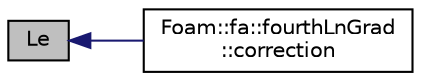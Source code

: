 digraph "Le"
{
  bgcolor="transparent";
  edge [fontname="Helvetica",fontsize="10",labelfontname="Helvetica",labelfontsize="10"];
  node [fontname="Helvetica",fontsize="10",shape=record];
  rankdir="LR";
  Node1 [label="Le",height=0.2,width=0.4,color="black", fillcolor="grey75", style="filled" fontcolor="black"];
  Node1 -> Node2 [dir="back",color="midnightblue",fontsize="10",style="solid",fontname="Helvetica"];
  Node2 [label="Foam::fa::fourthLnGrad\l::correction",height=0.2,width=0.4,color="black",URL="$classFoam_1_1fa_1_1fourthLnGrad.html#a42cff4326677c7b78663f5437024ab58",tooltip="Return the explicit correction to the fourthLnGrad. "];
}

